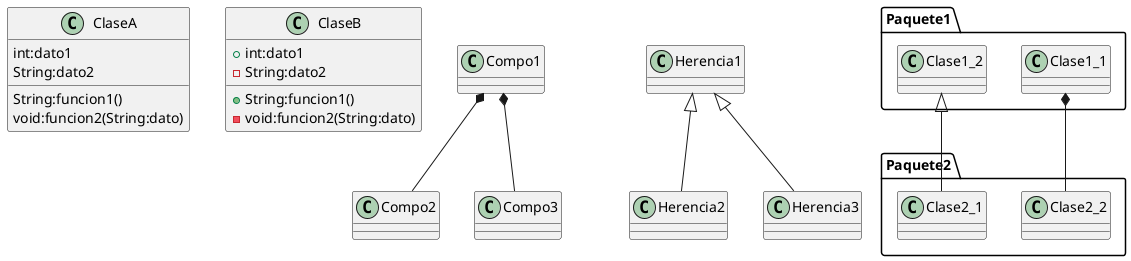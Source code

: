 @startuml Ejemplos

    'EJEMPLOS PARA DESARROLLAR DIAGRAMAS DE CLASE EN PLANTUML
    '1 - Clases
    'Las clases se declaran mediante el bloque class
    'Los atributos se declaran mediante la sintaxis tipo:nombre
    'Los métodos se declaran igual que los atributos, pero con un paréntesis luego del nombre
    ' donde se agregan, además, los datos de entrada del método.

    class ClaseA{
        int:dato1
        String:dato2
        String:funcion1()
        void:funcion2(String:dato)
    }
    
    
    'Accesibilidad
    'La accesibilidad de métodos y atributos se pueden declarar mediante
    ' los símbolos:
    ' - para private
    ' + para public
    
    class ClaseB{
        +int:dato1
        -String:dato2
        +String:funcion1()
        -void:funcion2(String:dato)
    }
    
    
    '2 - Paquetes
    'Los paquetes se representan con el bloque package
    'Las clases del paquete se declaran dentro de ese bloque
    
    package "Paquete1" {

        class Clase1_1{

        }

        class Clase1_2{

        }

    }

    'Se pueden vincular elementos entre paquetes sin problemas

    package "Paquete2" {

        class Clase2_1{

        }

        class Clase2_2{

        }

    }

    Clase1_1 *-- Clase2_2
    Clase2_1 --|> Clase1_2

    '3 - Vínculos entre clases
    'Composición
    'La composición se representa con el símbolo *-- entre las clases vinculadas
    'El asterisco va orientado hacia la clase que es compuesta con las otras

    class Compo1{}
    class Compo2{}
    class Compo3{}

    Compo1 *-- Compo2
    Compo1 *-- Compo3

    'Herencia
    'La herencia se representa con el símbolo <|--
    'La "flecha" apunta hacia la superclase

    class Herencia1{}
    class Herencia2{}
    class Herencia3{}

    Herencia1 <|-- Herencia2
    Herencia1 <|-- Herencia3

@enduml